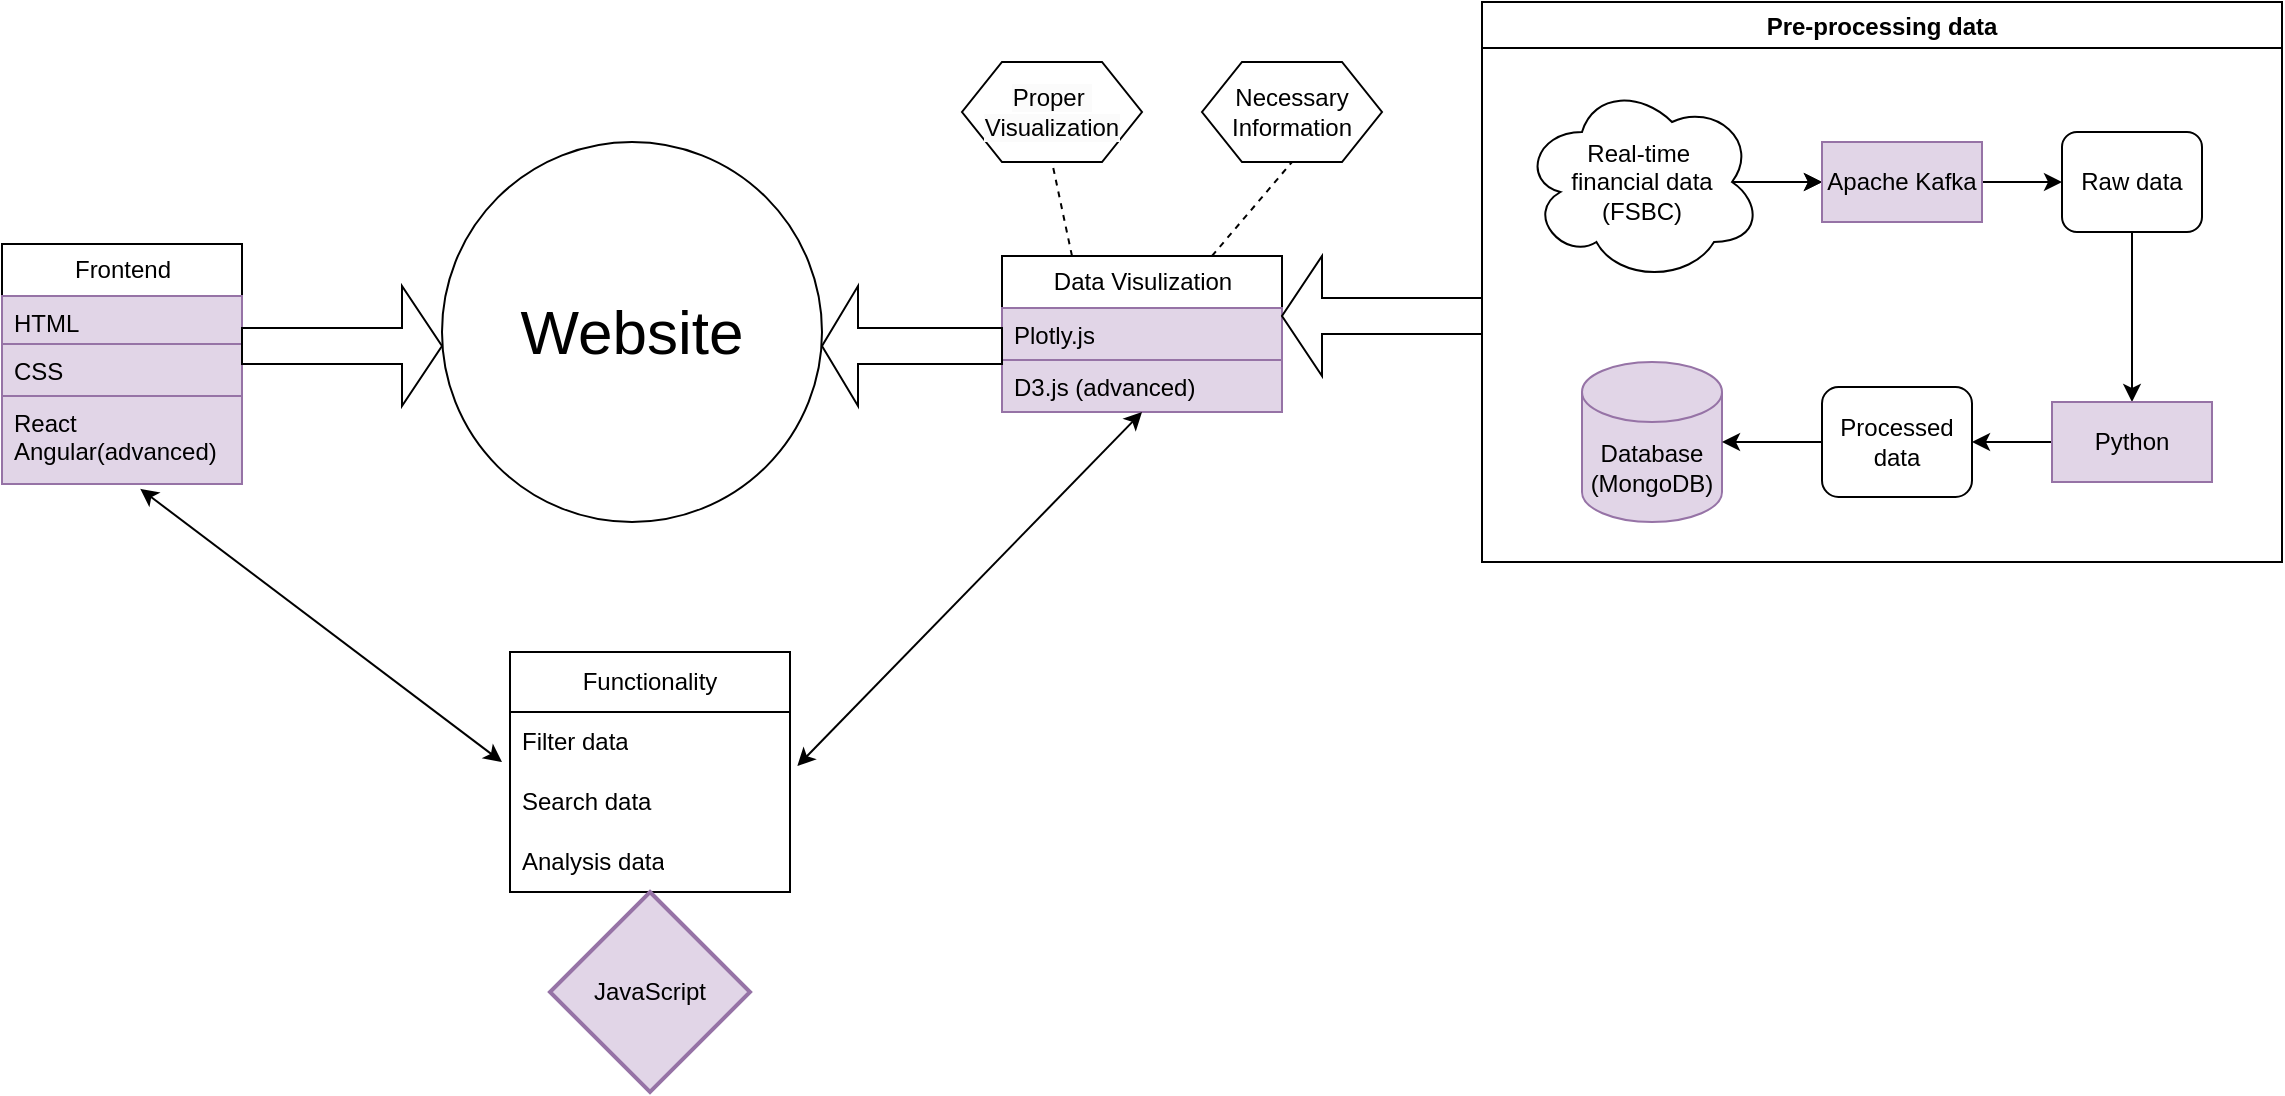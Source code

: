 <mxfile version="24.8.4" pages="2">
  <diagram id="C5RBs43oDa-KdzZeNtuy" name="Website design">
    <mxGraphModel dx="1282" dy="578" grid="1" gridSize="10" guides="1" tooltips="1" connect="1" arrows="1" fold="1" page="1" pageScale="1" pageWidth="827" pageHeight="1169" math="0" shadow="0">
      <root>
        <mxCell id="WIyWlLk6GJQsqaUBKTNV-0" />
        <mxCell id="WIyWlLk6GJQsqaUBKTNV-1" parent="WIyWlLk6GJQsqaUBKTNV-0" />
        <mxCell id="BKBmtfrLU2J-3k3Nx8kg-23" value="Website" style="ellipse;whiteSpace=wrap;html=1;aspect=fixed;fontSize=31;" parent="WIyWlLk6GJQsqaUBKTNV-1" vertex="1">
          <mxGeometry x="590" y="220" width="190" height="190" as="geometry" />
        </mxCell>
        <mxCell id="BKBmtfrLU2J-3k3Nx8kg-34" value="Data Visulization" style="swimlane;fontStyle=0;childLayout=stackLayout;horizontal=1;startSize=26;fillColor=none;horizontalStack=0;resizeParent=1;resizeParentMax=0;resizeLast=0;collapsible=1;marginBottom=0;html=1;" parent="WIyWlLk6GJQsqaUBKTNV-1" vertex="1">
          <mxGeometry x="870" y="277" width="140" height="78" as="geometry" />
        </mxCell>
        <mxCell id="BKBmtfrLU2J-3k3Nx8kg-35" value="Plotly.js" style="text;strokeColor=#9673a6;fillColor=#e1d5e7;align=left;verticalAlign=top;spacingLeft=4;spacingRight=4;overflow=hidden;rotatable=0;points=[[0,0.5],[1,0.5]];portConstraint=eastwest;whiteSpace=wrap;html=1;" parent="BKBmtfrLU2J-3k3Nx8kg-34" vertex="1">
          <mxGeometry y="26" width="140" height="26" as="geometry" />
        </mxCell>
        <mxCell id="BKBmtfrLU2J-3k3Nx8kg-36" value="D3.js (advanced)" style="text;strokeColor=#9673a6;fillColor=#e1d5e7;align=left;verticalAlign=top;spacingLeft=4;spacingRight=4;overflow=hidden;rotatable=0;points=[[0,0.5],[1,0.5]];portConstraint=eastwest;whiteSpace=wrap;html=1;" parent="BKBmtfrLU2J-3k3Nx8kg-34" vertex="1">
          <mxGeometry y="52" width="140" height="26" as="geometry" />
        </mxCell>
        <mxCell id="BKBmtfrLU2J-3k3Nx8kg-38" value="Frontend" style="swimlane;fontStyle=0;childLayout=stackLayout;horizontal=1;startSize=26;fillColor=none;horizontalStack=0;resizeParent=1;resizeParentMax=0;resizeLast=0;collapsible=1;marginBottom=0;html=1;" parent="WIyWlLk6GJQsqaUBKTNV-1" vertex="1">
          <mxGeometry x="370" y="271" width="120" height="120" as="geometry" />
        </mxCell>
        <mxCell id="BKBmtfrLU2J-3k3Nx8kg-39" value="HTML" style="text;strokeColor=#9673a6;fillColor=#e1d5e7;align=left;verticalAlign=top;spacingLeft=4;spacingRight=4;overflow=hidden;rotatable=0;points=[[0,0.5],[1,0.5]];portConstraint=eastwest;whiteSpace=wrap;html=1;" parent="BKBmtfrLU2J-3k3Nx8kg-38" vertex="1">
          <mxGeometry y="26" width="120" height="24" as="geometry" />
        </mxCell>
        <mxCell id="BKBmtfrLU2J-3k3Nx8kg-40" value="CSS" style="text;strokeColor=#9673a6;fillColor=#e1d5e7;align=left;verticalAlign=top;spacingLeft=4;spacingRight=4;overflow=hidden;rotatable=0;points=[[0,0.5],[1,0.5]];portConstraint=eastwest;whiteSpace=wrap;html=1;" parent="BKBmtfrLU2J-3k3Nx8kg-38" vertex="1">
          <mxGeometry y="50" width="120" height="26" as="geometry" />
        </mxCell>
        <mxCell id="BKBmtfrLU2J-3k3Nx8kg-41" value="React&amp;nbsp;&lt;div&gt;Angular(advanced)&lt;/div&gt;" style="text;strokeColor=#9673a6;fillColor=#e1d5e7;align=left;verticalAlign=top;spacingLeft=4;spacingRight=4;overflow=hidden;rotatable=0;points=[[0,0.5],[1,0.5]];portConstraint=eastwest;whiteSpace=wrap;html=1;" parent="BKBmtfrLU2J-3k3Nx8kg-38" vertex="1">
          <mxGeometry y="76" width="120" height="44" as="geometry" />
        </mxCell>
        <mxCell id="BKBmtfrLU2J-3k3Nx8kg-42" value="" style="group" parent="WIyWlLk6GJQsqaUBKTNV-1" vertex="1" connectable="0">
          <mxGeometry x="1110" y="150" width="400" height="280" as="geometry" />
        </mxCell>
        <mxCell id="BKBmtfrLU2J-3k3Nx8kg-19" value="" style="edgeStyle=orthogonalEdgeStyle;rounded=0;orthogonalLoop=1;jettySize=auto;html=1;" parent="BKBmtfrLU2J-3k3Nx8kg-42" source="BKBmtfrLU2J-3k3Nx8kg-0" target="BKBmtfrLU2J-3k3Nx8kg-11" edge="1">
          <mxGeometry relative="1" as="geometry" />
        </mxCell>
        <mxCell id="BKBmtfrLU2J-3k3Nx8kg-0" value="Real-time&amp;nbsp;&lt;div&gt;financial data&lt;div&gt;(FSBC)&lt;/div&gt;&lt;/div&gt;" style="ellipse;shape=cloud;whiteSpace=wrap;html=1;" parent="BKBmtfrLU2J-3k3Nx8kg-42" vertex="1">
          <mxGeometry x="20" y="40" width="120" height="100" as="geometry" />
        </mxCell>
        <mxCell id="BKBmtfrLU2J-3k3Nx8kg-1" value="" style="endArrow=classic;html=1;rounded=0;entryX=0;entryY=0.5;entryDx=0;entryDy=0;exitX=0.875;exitY=0.5;exitDx=0;exitDy=0;exitPerimeter=0;" parent="BKBmtfrLU2J-3k3Nx8kg-42" source="BKBmtfrLU2J-3k3Nx8kg-0" target="BKBmtfrLU2J-3k3Nx8kg-11" edge="1">
          <mxGeometry relative="1" as="geometry">
            <mxPoint x="310" y="180" as="sourcePoint" />
            <mxPoint x="280" y="90" as="targetPoint" />
          </mxGeometry>
        </mxCell>
        <mxCell id="BKBmtfrLU2J-3k3Nx8kg-27" style="edgeStyle=orthogonalEdgeStyle;rounded=0;orthogonalLoop=1;jettySize=auto;html=1;exitX=0.5;exitY=1;exitDx=0;exitDy=0;entryX=0.5;entryY=0;entryDx=0;entryDy=0;" parent="BKBmtfrLU2J-3k3Nx8kg-42" source="BKBmtfrLU2J-3k3Nx8kg-4" target="BKBmtfrLU2J-3k3Nx8kg-17" edge="1">
          <mxGeometry relative="1" as="geometry" />
        </mxCell>
        <mxCell id="BKBmtfrLU2J-3k3Nx8kg-4" value="Raw data" style="rounded=1;whiteSpace=wrap;html=1;" parent="BKBmtfrLU2J-3k3Nx8kg-42" vertex="1">
          <mxGeometry x="290" y="65" width="70" height="50" as="geometry" />
        </mxCell>
        <mxCell id="BKBmtfrLU2J-3k3Nx8kg-15" style="edgeStyle=orthogonalEdgeStyle;rounded=0;orthogonalLoop=1;jettySize=auto;html=1;exitX=1;exitY=0.5;exitDx=0;exitDy=0;entryX=0;entryY=0.5;entryDx=0;entryDy=0;" parent="BKBmtfrLU2J-3k3Nx8kg-42" source="BKBmtfrLU2J-3k3Nx8kg-11" target="BKBmtfrLU2J-3k3Nx8kg-4" edge="1">
          <mxGeometry relative="1" as="geometry" />
        </mxCell>
        <mxCell id="BKBmtfrLU2J-3k3Nx8kg-11" value="Apache Kafka" style="rounded=0;whiteSpace=wrap;html=1;fillColor=#e1d5e7;strokeColor=#9673a6;" parent="BKBmtfrLU2J-3k3Nx8kg-42" vertex="1">
          <mxGeometry x="170" y="70" width="80" height="40" as="geometry" />
        </mxCell>
        <mxCell id="BKBmtfrLU2J-3k3Nx8kg-28" style="edgeStyle=orthogonalEdgeStyle;rounded=0;orthogonalLoop=1;jettySize=auto;html=1;exitX=0;exitY=0.5;exitDx=0;exitDy=0;entryX=1;entryY=0.5;entryDx=0;entryDy=0;" parent="BKBmtfrLU2J-3k3Nx8kg-42" source="BKBmtfrLU2J-3k3Nx8kg-17" target="BKBmtfrLU2J-3k3Nx8kg-18" edge="1">
          <mxGeometry relative="1" as="geometry" />
        </mxCell>
        <mxCell id="BKBmtfrLU2J-3k3Nx8kg-17" value="Python" style="rounded=0;whiteSpace=wrap;html=1;fillColor=#e1d5e7;strokeColor=#9673a6;" parent="BKBmtfrLU2J-3k3Nx8kg-42" vertex="1">
          <mxGeometry x="285" y="200" width="80" height="40" as="geometry" />
        </mxCell>
        <mxCell id="BKBmtfrLU2J-3k3Nx8kg-18" value="Processed data" style="rounded=1;whiteSpace=wrap;html=1;" parent="BKBmtfrLU2J-3k3Nx8kg-42" vertex="1">
          <mxGeometry x="170" y="192.5" width="75" height="55" as="geometry" />
        </mxCell>
        <mxCell id="BKBmtfrLU2J-3k3Nx8kg-26" value="Database&lt;div&gt;(MongoDB)&lt;/div&gt;" style="shape=cylinder3;whiteSpace=wrap;html=1;boundedLbl=1;backgroundOutline=1;size=15;fillColor=#e1d5e7;strokeColor=#9673a6;" parent="BKBmtfrLU2J-3k3Nx8kg-42" vertex="1">
          <mxGeometry x="50" y="180" width="70" height="80" as="geometry" />
        </mxCell>
        <mxCell id="BKBmtfrLU2J-3k3Nx8kg-29" style="edgeStyle=orthogonalEdgeStyle;rounded=0;orthogonalLoop=1;jettySize=auto;html=1;exitX=0;exitY=0.5;exitDx=0;exitDy=0;entryX=1;entryY=0.5;entryDx=0;entryDy=0;entryPerimeter=0;" parent="BKBmtfrLU2J-3k3Nx8kg-42" source="BKBmtfrLU2J-3k3Nx8kg-18" target="BKBmtfrLU2J-3k3Nx8kg-26" edge="1">
          <mxGeometry relative="1" as="geometry" />
        </mxCell>
        <mxCell id="BKBmtfrLU2J-3k3Nx8kg-32" value="Pre-processing data" style="swimlane;" parent="BKBmtfrLU2J-3k3Nx8kg-42" vertex="1">
          <mxGeometry width="400" height="280" as="geometry" />
        </mxCell>
        <mxCell id="BKBmtfrLU2J-3k3Nx8kg-43" value="" style="shape=singleArrow;direction=west;whiteSpace=wrap;html=1;" parent="WIyWlLk6GJQsqaUBKTNV-1" vertex="1">
          <mxGeometry x="1010" y="277" width="100" height="60" as="geometry" />
        </mxCell>
        <mxCell id="BKBmtfrLU2J-3k3Nx8kg-45" value="" style="shape=singleArrow;whiteSpace=wrap;html=1;" parent="WIyWlLk6GJQsqaUBKTNV-1" vertex="1">
          <mxGeometry x="490" y="292" width="100" height="60" as="geometry" />
        </mxCell>
        <mxCell id="BKBmtfrLU2J-3k3Nx8kg-47" value="" style="shape=singleArrow;direction=west;whiteSpace=wrap;html=1;" parent="WIyWlLk6GJQsqaUBKTNV-1" vertex="1">
          <mxGeometry x="780" y="292" width="90" height="60" as="geometry" />
        </mxCell>
        <mxCell id="BKBmtfrLU2J-3k3Nx8kg-49" value="&lt;br&gt;&lt;span style=&quot;color: rgb(0, 0, 0); font-family: Helvetica; font-size: 12px; font-style: normal; font-variant-ligatures: normal; font-variant-caps: normal; font-weight: 400; letter-spacing: normal; orphans: 2; text-align: center; text-indent: 0px; text-transform: none; widows: 2; word-spacing: 0px; -webkit-text-stroke-width: 0px; white-space: normal; background-color: rgb(251, 251, 251); text-decoration-thickness: initial; text-decoration-style: initial; text-decoration-color: initial; display: inline !important; float: none;&quot;&gt;Proper&amp;nbsp;&lt;/span&gt;&lt;div&gt;&lt;span style=&quot;color: rgb(0, 0, 0); font-family: Helvetica; font-size: 12px; font-style: normal; font-variant-ligatures: normal; font-variant-caps: normal; font-weight: 400; letter-spacing: normal; orphans: 2; text-align: center; text-indent: 0px; text-transform: none; widows: 2; word-spacing: 0px; -webkit-text-stroke-width: 0px; white-space: normal; background-color: rgb(251, 251, 251); text-decoration-thickness: initial; text-decoration-style: initial; text-decoration-color: initial; display: inline !important; float: none;&quot;&gt;Visualization&lt;/span&gt;&lt;br&gt;&lt;br&gt;&lt;/div&gt;" style="shape=hexagon;perimeter=hexagonPerimeter2;whiteSpace=wrap;html=1;fixedSize=1;" parent="WIyWlLk6GJQsqaUBKTNV-1" vertex="1">
          <mxGeometry x="850" y="180" width="90" height="50" as="geometry" />
        </mxCell>
        <mxCell id="BKBmtfrLU2J-3k3Nx8kg-50" value="Necessary&lt;div&gt;Information&lt;/div&gt;" style="shape=hexagon;perimeter=hexagonPerimeter2;whiteSpace=wrap;html=1;fixedSize=1;" parent="WIyWlLk6GJQsqaUBKTNV-1" vertex="1">
          <mxGeometry x="970" y="180" width="90" height="50" as="geometry" />
        </mxCell>
        <mxCell id="BKBmtfrLU2J-3k3Nx8kg-51" value="" style="endArrow=none;dashed=1;html=1;rounded=0;entryX=0.5;entryY=1;entryDx=0;entryDy=0;exitX=0.25;exitY=0;exitDx=0;exitDy=0;" parent="WIyWlLk6GJQsqaUBKTNV-1" source="BKBmtfrLU2J-3k3Nx8kg-34" target="BKBmtfrLU2J-3k3Nx8kg-49" edge="1">
          <mxGeometry width="50" height="50" relative="1" as="geometry">
            <mxPoint x="870" y="300" as="sourcePoint" />
            <mxPoint x="920" y="250" as="targetPoint" />
          </mxGeometry>
        </mxCell>
        <mxCell id="BKBmtfrLU2J-3k3Nx8kg-53" value="" style="endArrow=none;dashed=1;html=1;rounded=0;exitX=0.75;exitY=0;exitDx=0;exitDy=0;entryX=0.5;entryY=1;entryDx=0;entryDy=0;" parent="WIyWlLk6GJQsqaUBKTNV-1" source="BKBmtfrLU2J-3k3Nx8kg-34" target="BKBmtfrLU2J-3k3Nx8kg-50" edge="1">
          <mxGeometry width="50" height="50" relative="1" as="geometry">
            <mxPoint x="970" y="270" as="sourcePoint" />
            <mxPoint x="1020" y="220" as="targetPoint" />
          </mxGeometry>
        </mxCell>
        <mxCell id="BKBmtfrLU2J-3k3Nx8kg-55" value="Functionality" style="swimlane;fontStyle=0;childLayout=stackLayout;horizontal=1;startSize=30;horizontalStack=0;resizeParent=1;resizeParentMax=0;resizeLast=0;collapsible=1;marginBottom=0;whiteSpace=wrap;html=1;" parent="WIyWlLk6GJQsqaUBKTNV-1" vertex="1">
          <mxGeometry x="624" y="475" width="140" height="120" as="geometry" />
        </mxCell>
        <mxCell id="BKBmtfrLU2J-3k3Nx8kg-56" value="Filter data" style="text;strokeColor=none;fillColor=none;align=left;verticalAlign=middle;spacingLeft=4;spacingRight=4;overflow=hidden;points=[[0,0.5],[1,0.5]];portConstraint=eastwest;rotatable=0;whiteSpace=wrap;html=1;" parent="BKBmtfrLU2J-3k3Nx8kg-55" vertex="1">
          <mxGeometry y="30" width="140" height="30" as="geometry" />
        </mxCell>
        <mxCell id="BKBmtfrLU2J-3k3Nx8kg-57" value="Search data" style="text;strokeColor=none;fillColor=none;align=left;verticalAlign=middle;spacingLeft=4;spacingRight=4;overflow=hidden;points=[[0,0.5],[1,0.5]];portConstraint=eastwest;rotatable=0;whiteSpace=wrap;html=1;" parent="BKBmtfrLU2J-3k3Nx8kg-55" vertex="1">
          <mxGeometry y="60" width="140" height="30" as="geometry" />
        </mxCell>
        <mxCell id="BKBmtfrLU2J-3k3Nx8kg-58" value="Analysis data" style="text;strokeColor=none;fillColor=none;align=left;verticalAlign=middle;spacingLeft=4;spacingRight=4;overflow=hidden;points=[[0,0.5],[1,0.5]];portConstraint=eastwest;rotatable=0;whiteSpace=wrap;html=1;" parent="BKBmtfrLU2J-3k3Nx8kg-55" vertex="1">
          <mxGeometry y="90" width="140" height="30" as="geometry" />
        </mxCell>
        <mxCell id="BKBmtfrLU2J-3k3Nx8kg-63" value="" style="endArrow=classic;startArrow=classic;html=1;rounded=0;exitX=0.576;exitY=1.055;exitDx=0;exitDy=0;exitPerimeter=0;" parent="WIyWlLk6GJQsqaUBKTNV-1" source="BKBmtfrLU2J-3k3Nx8kg-41" edge="1">
          <mxGeometry width="50" height="50" relative="1" as="geometry">
            <mxPoint x="800" y="380" as="sourcePoint" />
            <mxPoint x="620" y="530" as="targetPoint" />
          </mxGeometry>
        </mxCell>
        <mxCell id="BKBmtfrLU2J-3k3Nx8kg-64" value="" style="endArrow=classic;startArrow=classic;html=1;rounded=0;exitX=0.5;exitY=1;exitDx=0;exitDy=0;entryX=1.026;entryY=-0.098;entryDx=0;entryDy=0;entryPerimeter=0;" parent="WIyWlLk6GJQsqaUBKTNV-1" source="BKBmtfrLU2J-3k3Nx8kg-34" target="BKBmtfrLU2J-3k3Nx8kg-57" edge="1">
          <mxGeometry width="50" height="50" relative="1" as="geometry">
            <mxPoint x="449" y="403" as="sourcePoint" />
            <mxPoint x="630" y="540" as="targetPoint" />
          </mxGeometry>
        </mxCell>
        <mxCell id="BKBmtfrLU2J-3k3Nx8kg-66" value="JavaScript" style="strokeWidth=2;html=1;shape=mxgraph.flowchart.decision;whiteSpace=wrap;fillColor=#e1d5e7;strokeColor=#9673a6;" parent="WIyWlLk6GJQsqaUBKTNV-1" vertex="1">
          <mxGeometry x="644" y="595" width="100" height="100" as="geometry" />
        </mxCell>
      </root>
    </mxGraphModel>
  </diagram>
  <diagram id="LXVHtN_WKoAmkVzNOPe4" name="Kafka">
    <mxGraphModel dx="3181" dy="2213" grid="1" gridSize="10" guides="1" tooltips="1" connect="1" arrows="1" fold="1" page="1" pageScale="1" pageWidth="850" pageHeight="1100" math="0" shadow="0">
      <root>
        <mxCell id="0" />
        <mxCell id="1" parent="0" />
        <mxCell id="53slpwdak0z2Rnfy8Iiv-1" value="&lt;font style=&quot;font-size: 36px;&quot;&gt;PostgreSQL&lt;/font&gt;" style="shape=cylinder3;whiteSpace=wrap;html=1;boundedLbl=1;backgroundOutline=1;size=15;" vertex="1" parent="1">
          <mxGeometry x="1600" y="410" width="266.25" height="355" as="geometry" />
        </mxCell>
        <mxCell id="53slpwdak0z2Rnfy8Iiv-2" value="&lt;font style=&quot;font-size: 36px;&quot;&gt;Website&lt;/font&gt;" style="rhombus;whiteSpace=wrap;html=1;" vertex="1" parent="1">
          <mxGeometry x="-140" y="422.5" width="330" height="330" as="geometry" />
        </mxCell>
        <mxCell id="53slpwdak0z2Rnfy8Iiv-3" value="&lt;font style=&quot;font-size: 36px;&quot;&gt;Data&lt;/font&gt;&lt;div&gt;&lt;font style=&quot;font-size: 36px;&quot;&gt;(VCI, TCBS)&lt;/font&gt;&lt;/div&gt;" style="ellipse;shape=cloud;whiteSpace=wrap;html=1;" vertex="1" parent="1">
          <mxGeometry x="760" y="-200" width="375" height="250" as="geometry" />
        </mxCell>
        <mxCell id="53slpwdak0z2Rnfy8Iiv-4" value="&lt;font style=&quot;font-size: 24px;&quot;&gt;Kafka&lt;/font&gt;" style="swimlane;whiteSpace=wrap;html=1;startSize=40;" vertex="1" parent="1">
          <mxGeometry x="390" y="70" width="1110" height="1010" as="geometry" />
        </mxCell>
      </root>
    </mxGraphModel>
  </diagram>
</mxfile>
